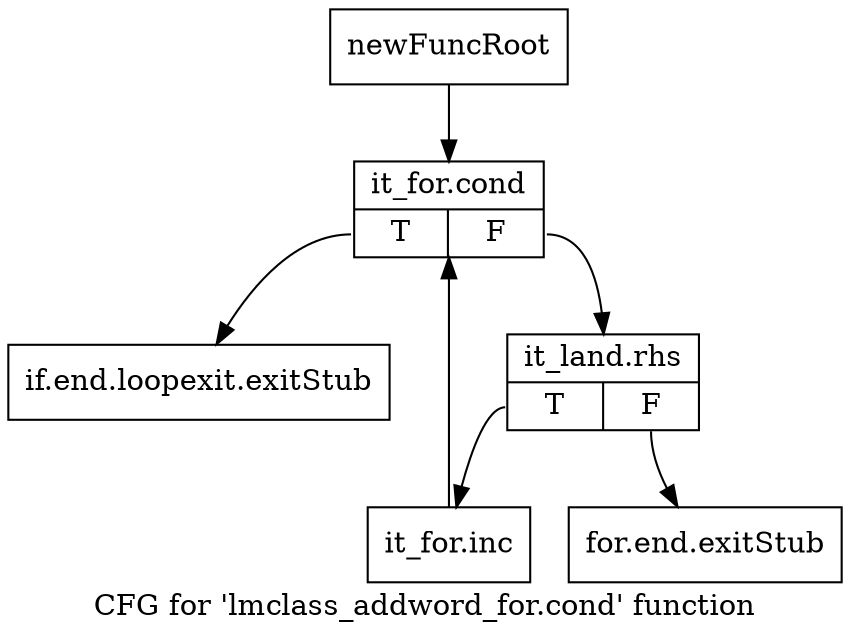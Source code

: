 digraph "CFG for 'lmclass_addword_for.cond' function" {
	label="CFG for 'lmclass_addword_for.cond' function";

	Node0x12c3940 [shape=record,label="{newFuncRoot}"];
	Node0x12c3940 -> Node0x12c3a30;
	Node0x12c3990 [shape=record,label="{if.end.loopexit.exitStub}"];
	Node0x12c39e0 [shape=record,label="{for.end.exitStub}"];
	Node0x12c3a30 [shape=record,label="{it_for.cond|{<s0>T|<s1>F}}"];
	Node0x12c3a30:s0 -> Node0x12c3990;
	Node0x12c3a30:s1 -> Node0x12c3a80;
	Node0x12c3a80 [shape=record,label="{it_land.rhs|{<s0>T|<s1>F}}"];
	Node0x12c3a80:s0 -> Node0x12c3ad0;
	Node0x12c3a80:s1 -> Node0x12c39e0;
	Node0x12c3ad0 [shape=record,label="{it_for.inc}"];
	Node0x12c3ad0 -> Node0x12c3a30;
}
